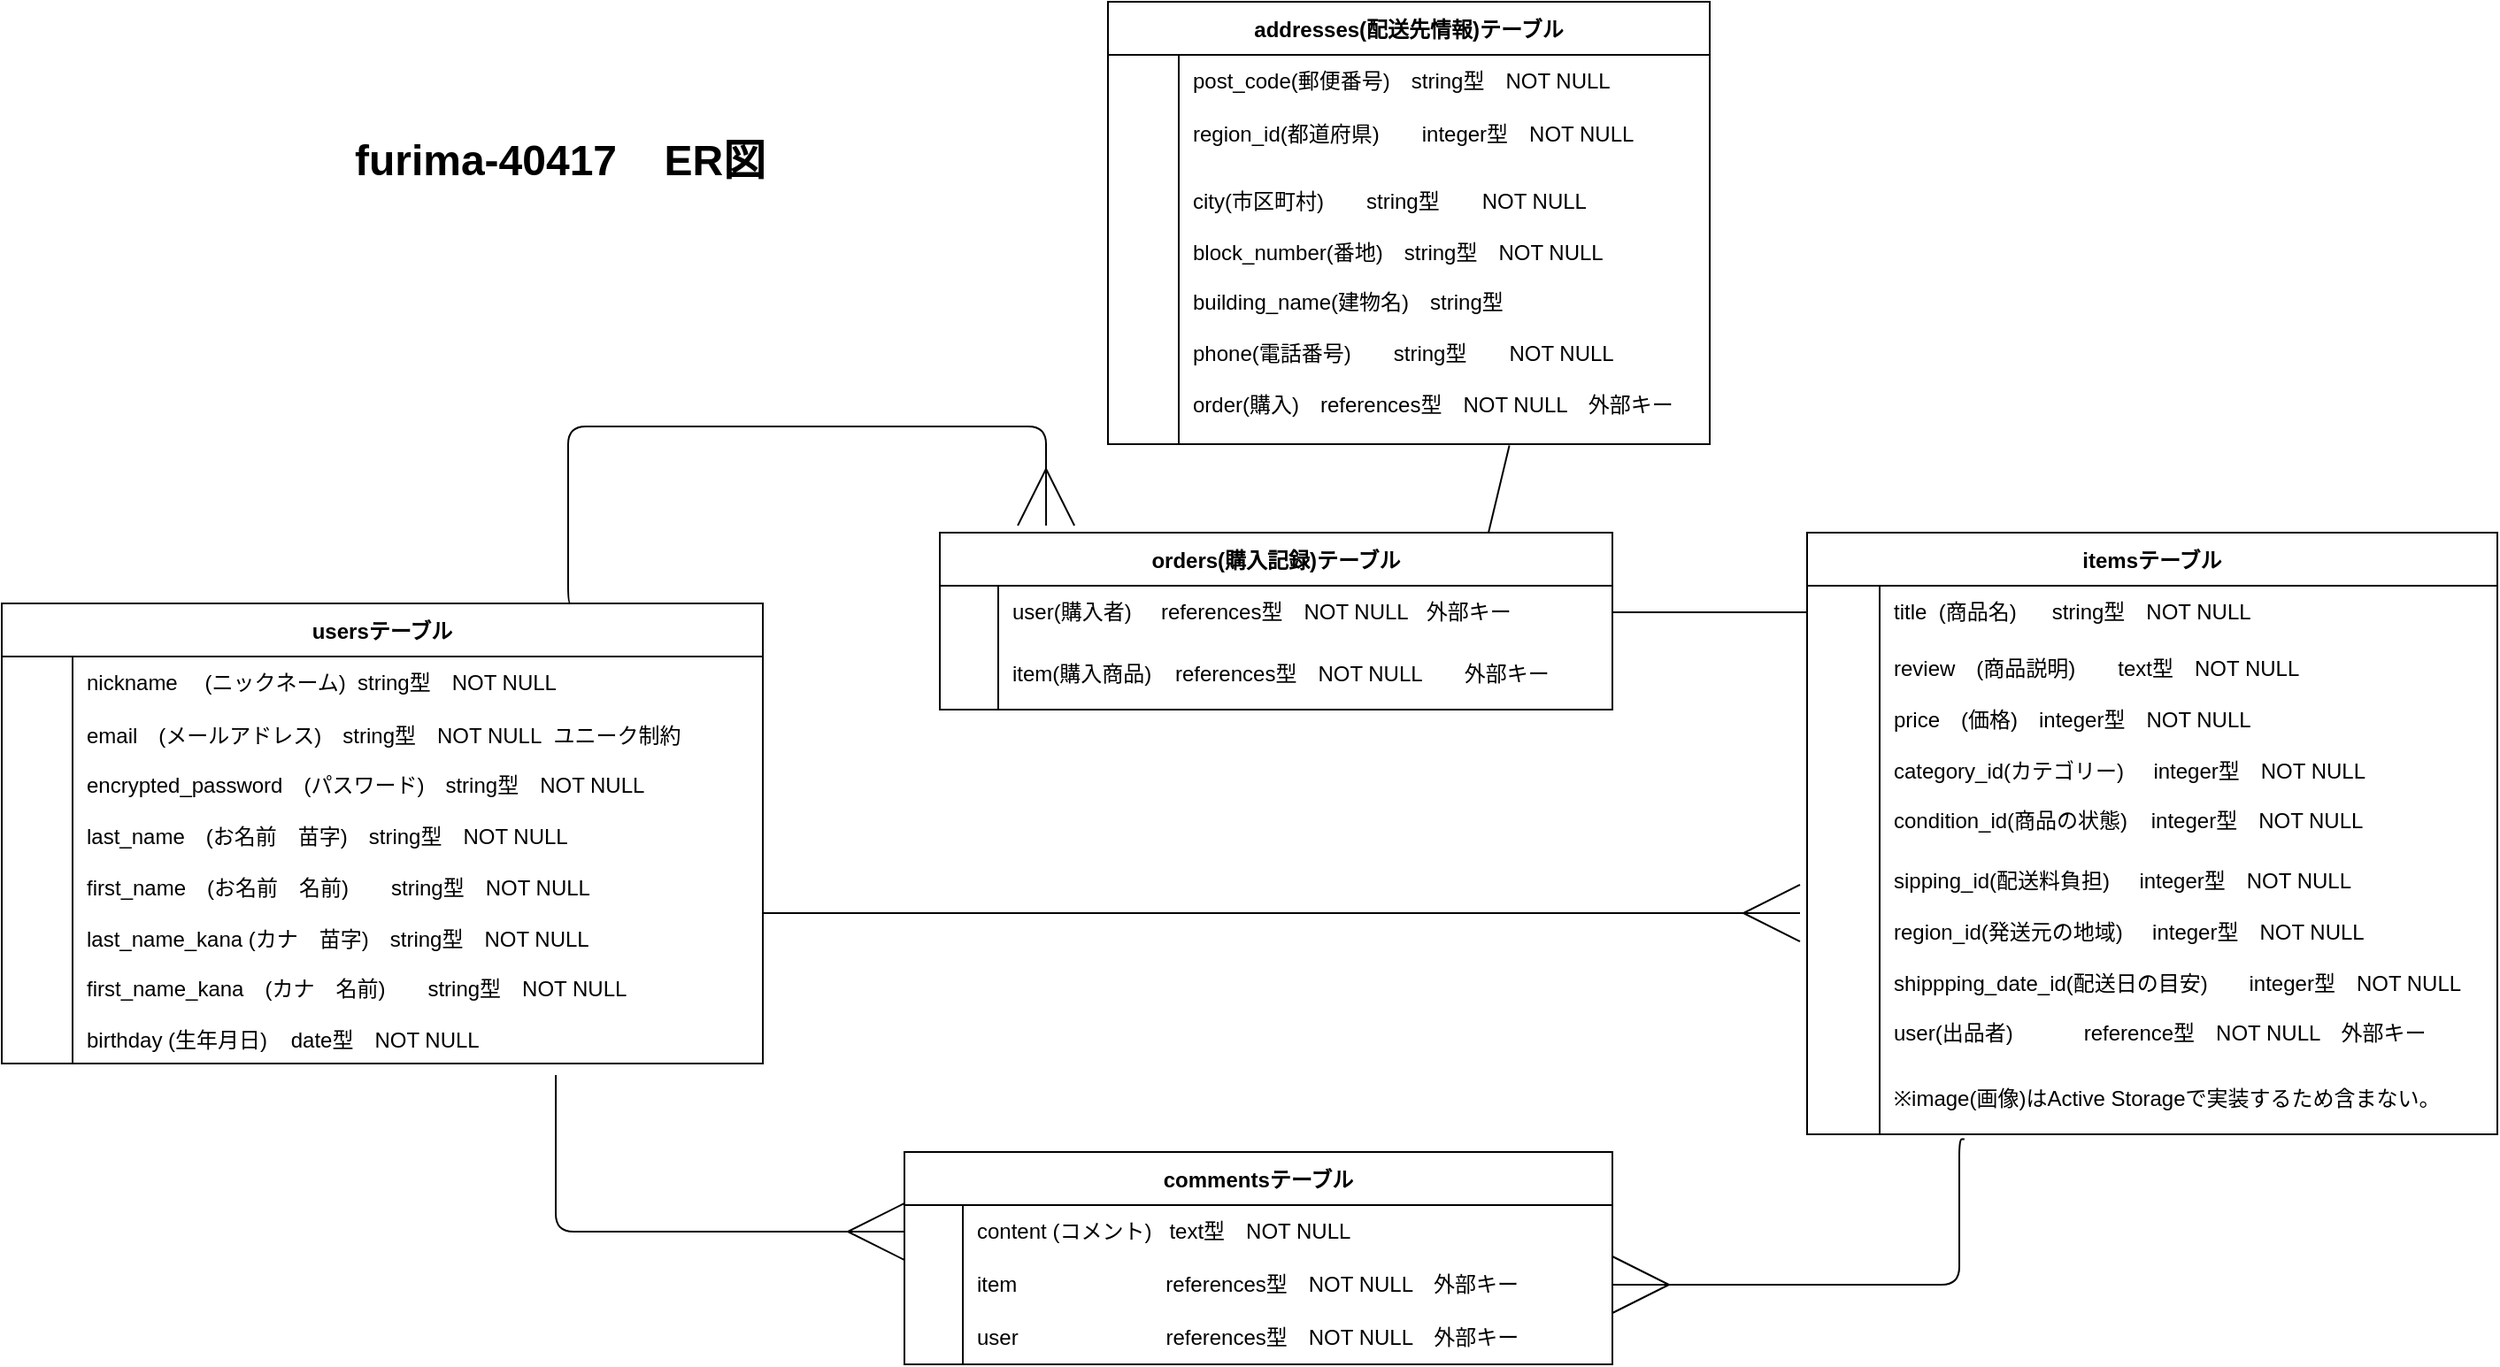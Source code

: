 <mxfile>
    <diagram id="HtUa76E6rXvnLJMpVsZm" name="ページ1">
        <mxGraphModel dx="610" dy="381" grid="1" gridSize="10" guides="1" tooltips="1" connect="1" arrows="1" fold="1" page="1" pageScale="1" pageWidth="1654" pageHeight="1169" math="0" shadow="0">
            <root>
                <mxCell id="0"/>
                <mxCell id="1" parent="0"/>
                <mxCell id="48" style="edgeStyle=orthogonalEdgeStyle;html=1;endArrow=ERmany;endFill=0;startSize=30;endSize=30;exitX=0.728;exitY=1.038;exitDx=0;exitDy=0;exitPerimeter=0;entryX=0;entryY=0.5;entryDx=0;entryDy=0;" parent="1" source="9" target="30" edge="1">
                    <mxGeometry relative="1" as="geometry">
                        <mxPoint x="280" y="740" as="sourcePoint"/>
                        <mxPoint x="480" y="930" as="targetPoint"/>
                        <Array as="points">
                            <mxPoint x="343" y="895"/>
                        </Array>
                    </mxGeometry>
                </mxCell>
                <mxCell id="2" value="usersテーブル" style="shape=table;startSize=30;container=1;collapsible=0;childLayout=tableLayout;fixedRows=1;rowLines=0;fontStyle=1;strokeColor=default;" parent="1" vertex="1">
                    <mxGeometry x="30" y="540" width="430" height="260" as="geometry"/>
                </mxCell>
                <mxCell id="3" value="" style="shape=tableRow;horizontal=0;startSize=0;swimlaneHead=0;swimlaneBody=0;top=0;left=0;bottom=0;right=0;collapsible=0;dropTarget=0;fillColor=none;points=[[0,0.5],[1,0.5]];portConstraint=eastwest;" parent="2" vertex="1">
                    <mxGeometry y="30" width="430" height="30" as="geometry"/>
                </mxCell>
                <mxCell id="4" value="" style="shape=partialRectangle;html=1;whiteSpace=wrap;connectable=0;fillColor=none;top=0;left=0;bottom=0;right=0;overflow=hidden;pointerEvents=1;" parent="3" vertex="1">
                    <mxGeometry width="40" height="30" as="geometry">
                        <mxRectangle width="40" height="30" as="alternateBounds"/>
                    </mxGeometry>
                </mxCell>
                <mxCell id="5" value="nickname　 (ニックネーム)&amp;nbsp; string型　NOT NULL" style="shape=partialRectangle;html=1;whiteSpace=wrap;connectable=0;fillColor=none;top=0;left=0;bottom=0;right=0;align=left;spacingLeft=6;overflow=hidden;" parent="3" vertex="1">
                    <mxGeometry x="40" width="390" height="30" as="geometry">
                        <mxRectangle width="390" height="30" as="alternateBounds"/>
                    </mxGeometry>
                </mxCell>
                <mxCell id="6" value="" style="shape=tableRow;horizontal=0;startSize=0;swimlaneHead=0;swimlaneBody=0;top=0;left=0;bottom=0;right=0;collapsible=0;dropTarget=0;fillColor=none;points=[[0,0.5],[1,0.5]];portConstraint=eastwest;" parent="2" vertex="1">
                    <mxGeometry y="60" width="430" height="30" as="geometry"/>
                </mxCell>
                <mxCell id="7" value="" style="shape=partialRectangle;html=1;whiteSpace=wrap;connectable=0;fillColor=none;top=0;left=0;bottom=0;right=0;overflow=hidden;" parent="6" vertex="1">
                    <mxGeometry width="40" height="30" as="geometry">
                        <mxRectangle width="40" height="30" as="alternateBounds"/>
                    </mxGeometry>
                </mxCell>
                <mxCell id="8" value="email　(メールアドレス)　string型　NOT NULL&amp;nbsp; ユニーク制約" style="shape=partialRectangle;html=1;whiteSpace=wrap;connectable=0;fillColor=none;top=0;left=0;bottom=0;right=0;align=left;spacingLeft=6;overflow=hidden;" parent="6" vertex="1">
                    <mxGeometry x="40" width="390" height="30" as="geometry">
                        <mxRectangle width="390" height="30" as="alternateBounds"/>
                    </mxGeometry>
                </mxCell>
                <mxCell id="9" value="" style="shape=tableRow;horizontal=0;startSize=0;swimlaneHead=0;swimlaneBody=0;top=0;left=0;bottom=0;right=0;collapsible=0;dropTarget=0;fillColor=none;points=[[0,0.5],[1,0.5]];portConstraint=eastwest;" parent="2" vertex="1">
                    <mxGeometry y="90" width="430" height="170" as="geometry"/>
                </mxCell>
                <mxCell id="10" value="" style="shape=partialRectangle;html=1;whiteSpace=wrap;connectable=0;fillColor=none;top=0;left=0;bottom=0;right=0;overflow=hidden;" parent="9" vertex="1">
                    <mxGeometry width="40" height="170" as="geometry">
                        <mxRectangle width="40" height="170" as="alternateBounds"/>
                    </mxGeometry>
                </mxCell>
                <mxCell id="11" value="encrypted_password　(パスワード)　string型　NOT NULL&lt;br&gt;&lt;br&gt;last_name　(お名前　苗字)　string型　NOT NULL　&lt;br&gt;&lt;br&gt;first_name　(お名前　名前)　　string型　NOT NULL&lt;br&gt;&lt;br&gt;last_name_kana (カナ　苗字)　string型　NOT NULL&lt;br&gt;&lt;br&gt;first_name_kana　(カナ　名前)　　string型　NOT NULL&lt;br&gt;&lt;br&gt;birthday (生年月日)&amp;nbsp; &amp;nbsp; date型　NOT NULL" style="shape=partialRectangle;html=1;whiteSpace=wrap;connectable=0;fillColor=none;top=0;left=0;bottom=0;right=0;align=left;spacingLeft=6;overflow=hidden;" parent="9" vertex="1">
                    <mxGeometry x="40" width="390" height="170" as="geometry">
                        <mxRectangle width="390" height="170" as="alternateBounds"/>
                    </mxGeometry>
                </mxCell>
                <mxCell id="47" style="edgeStyle=orthogonalEdgeStyle;html=1;endArrow=ERmany;endFill=0;startSize=30;endSize=30;exitX=0.228;exitY=1.068;exitDx=0;exitDy=0;exitPerimeter=0;entryX=1;entryY=0.5;entryDx=0;entryDy=0;" parent="1" source="20" target="33" edge="1">
                    <mxGeometry relative="1" as="geometry">
                        <mxPoint x="1130" y="730" as="sourcePoint"/>
                        <mxPoint x="980" y="920" as="targetPoint"/>
                        <Array as="points">
                            <mxPoint x="1136" y="925"/>
                        </Array>
                    </mxGeometry>
                </mxCell>
                <mxCell id="19" value="itemsテーブル" style="shape=table;startSize=30;container=1;collapsible=0;childLayout=tableLayout;fixedRows=1;rowLines=0;fontStyle=1;" parent="1" vertex="1">
                    <mxGeometry x="1050" y="500" width="390" height="340" as="geometry"/>
                </mxCell>
                <mxCell id="23" value="" style="shape=tableRow;horizontal=0;startSize=0;swimlaneHead=0;swimlaneBody=0;top=0;left=0;bottom=0;right=0;collapsible=0;dropTarget=0;fillColor=none;points=[[0,0.5],[1,0.5]];portConstraint=eastwest;" parent="19" vertex="1">
                    <mxGeometry y="30" width="390" height="30" as="geometry"/>
                </mxCell>
                <mxCell id="24" value="" style="shape=partialRectangle;html=1;whiteSpace=wrap;connectable=0;fillColor=none;top=0;left=0;bottom=0;right=0;overflow=hidden;" parent="23" vertex="1">
                    <mxGeometry width="41" height="30" as="geometry">
                        <mxRectangle width="41" height="30" as="alternateBounds"/>
                    </mxGeometry>
                </mxCell>
                <mxCell id="25" value="title&amp;nbsp; (商品名)&amp;nbsp; &amp;nbsp; &amp;nbsp; string型　NOT NULL" style="shape=partialRectangle;html=1;whiteSpace=wrap;connectable=0;fillColor=none;top=0;left=0;bottom=0;right=0;align=left;spacingLeft=6;overflow=hidden;" parent="23" vertex="1">
                    <mxGeometry x="41" width="349" height="30" as="geometry">
                        <mxRectangle width="349" height="30" as="alternateBounds"/>
                    </mxGeometry>
                </mxCell>
                <mxCell id="26" value="" style="shape=tableRow;horizontal=0;startSize=0;swimlaneHead=0;swimlaneBody=0;top=0;left=0;bottom=0;right=0;collapsible=0;dropTarget=0;fillColor=none;points=[[0,0.5],[1,0.5]];portConstraint=eastwest;" parent="19" vertex="1">
                    <mxGeometry y="60" width="390" height="120" as="geometry"/>
                </mxCell>
                <mxCell id="27" value="" style="shape=partialRectangle;html=1;whiteSpace=wrap;connectable=0;fillColor=none;top=0;left=0;bottom=0;right=0;overflow=hidden;" parent="26" vertex="1">
                    <mxGeometry width="41" height="120" as="geometry">
                        <mxRectangle width="41" height="120" as="alternateBounds"/>
                    </mxGeometry>
                </mxCell>
                <mxCell id="28" value="review　(商品説明)　　text型　NOT NULL&lt;br&gt;&lt;br&gt;price　(価格)　integer型　NOT NULL&lt;br&gt;&lt;br&gt;category_id(カテゴリー)&amp;nbsp; &amp;nbsp; &amp;nbsp;integer型　NOT NULL&lt;br&gt;&lt;br&gt;condition_id(商品の状態)&amp;nbsp; &amp;nbsp; integer型　NOT NULL" style="shape=partialRectangle;html=1;whiteSpace=wrap;connectable=0;fillColor=none;top=0;left=0;bottom=0;right=0;align=left;spacingLeft=6;overflow=hidden;" parent="26" vertex="1">
                    <mxGeometry x="41" width="349" height="120" as="geometry">
                        <mxRectangle width="349" height="120" as="alternateBounds"/>
                    </mxGeometry>
                </mxCell>
                <mxCell id="56" value="" style="shape=tableRow;horizontal=0;startSize=0;swimlaneHead=0;swimlaneBody=0;top=0;left=0;bottom=0;right=0;collapsible=0;dropTarget=0;fillColor=none;points=[[0,0.5],[1,0.5]];portConstraint=eastwest;" parent="19" vertex="1">
                    <mxGeometry y="180" width="390" height="120" as="geometry"/>
                </mxCell>
                <mxCell id="57" value="" style="shape=partialRectangle;html=1;whiteSpace=wrap;connectable=0;fillColor=none;top=0;left=0;bottom=0;right=0;overflow=hidden;" parent="56" vertex="1">
                    <mxGeometry width="41" height="120" as="geometry">
                        <mxRectangle width="41" height="120" as="alternateBounds"/>
                    </mxGeometry>
                </mxCell>
                <mxCell id="58" value="sipping_id(配送料負担)&amp;nbsp; &amp;nbsp; &amp;nbsp;integer型　NOT NULL&lt;br&gt;&lt;br&gt;region_id(発送元の地域)&amp;nbsp; &amp;nbsp; &amp;nbsp;integer型　NOT NULL&lt;br&gt;&lt;br&gt;shippping_date_id(配送日の目安)&amp;nbsp; &amp;nbsp; &amp;nbsp; &amp;nbsp;integer型　NOT NULL&lt;br&gt;&lt;br&gt;user(出品者)&amp;nbsp; &amp;nbsp; &amp;nbsp; &amp;nbsp; &amp;nbsp; &amp;nbsp; reference型　NOT NULL　外部キー" style="shape=partialRectangle;html=1;whiteSpace=wrap;connectable=0;fillColor=none;top=0;left=0;bottom=0;right=0;align=left;spacingLeft=6;overflow=hidden;" parent="56" vertex="1">
                    <mxGeometry x="41" width="349" height="120" as="geometry">
                        <mxRectangle width="349" height="120" as="alternateBounds"/>
                    </mxGeometry>
                </mxCell>
                <mxCell id="20" value="" style="shape=tableRow;horizontal=0;startSize=0;swimlaneHead=0;swimlaneBody=0;top=0;left=0;bottom=0;right=0;collapsible=0;dropTarget=0;fillColor=none;points=[[0,0.5],[1,0.5]];portConstraint=eastwest;" parent="19" vertex="1">
                    <mxGeometry y="300" width="390" height="40" as="geometry"/>
                </mxCell>
                <mxCell id="21" value="" style="shape=partialRectangle;html=1;whiteSpace=wrap;connectable=0;fillColor=none;top=0;left=0;bottom=0;right=0;overflow=hidden;pointerEvents=1;" parent="20" vertex="1">
                    <mxGeometry width="41" height="40" as="geometry">
                        <mxRectangle width="41" height="40" as="alternateBounds"/>
                    </mxGeometry>
                </mxCell>
                <mxCell id="22" value="※image(画像)はActive Storageで実装するため含まない。&amp;nbsp;&amp;nbsp;" style="shape=partialRectangle;html=1;whiteSpace=wrap;connectable=0;fillColor=none;top=0;left=0;bottom=0;right=0;align=left;spacingLeft=6;overflow=hidden;" parent="20" vertex="1">
                    <mxGeometry x="41" width="349" height="40" as="geometry">
                        <mxRectangle width="349" height="40" as="alternateBounds"/>
                    </mxGeometry>
                </mxCell>
                <mxCell id="29" value="commentsテーブル" style="shape=table;startSize=30;container=1;collapsible=0;childLayout=tableLayout;fixedRows=1;rowLines=0;fontStyle=1;" parent="1" vertex="1">
                    <mxGeometry x="540" y="850" width="400" height="120" as="geometry"/>
                </mxCell>
                <mxCell id="30" value="" style="shape=tableRow;horizontal=0;startSize=0;swimlaneHead=0;swimlaneBody=0;top=0;left=0;bottom=0;right=0;collapsible=0;dropTarget=0;fillColor=none;points=[[0,0.5],[1,0.5]];portConstraint=eastwest;" parent="29" vertex="1">
                    <mxGeometry y="30" width="400" height="30" as="geometry"/>
                </mxCell>
                <mxCell id="31" value="" style="shape=partialRectangle;html=1;whiteSpace=wrap;connectable=0;fillColor=none;top=0;left=0;bottom=0;right=0;overflow=hidden;pointerEvents=1;" parent="30" vertex="1">
                    <mxGeometry width="33" height="30" as="geometry">
                        <mxRectangle width="33" height="30" as="alternateBounds"/>
                    </mxGeometry>
                </mxCell>
                <mxCell id="32" value="content (コメント)&amp;nbsp; &amp;nbsp;text型　NOT NULL" style="shape=partialRectangle;html=1;whiteSpace=wrap;connectable=0;fillColor=none;top=0;left=0;bottom=0;right=0;align=left;spacingLeft=6;overflow=hidden;" parent="30" vertex="1">
                    <mxGeometry x="33" width="367" height="30" as="geometry">
                        <mxRectangle width="367" height="30" as="alternateBounds"/>
                    </mxGeometry>
                </mxCell>
                <mxCell id="33" value="" style="shape=tableRow;horizontal=0;startSize=0;swimlaneHead=0;swimlaneBody=0;top=0;left=0;bottom=0;right=0;collapsible=0;dropTarget=0;fillColor=none;points=[[0,0.5],[1,0.5]];portConstraint=eastwest;" parent="29" vertex="1">
                    <mxGeometry y="60" width="400" height="30" as="geometry"/>
                </mxCell>
                <mxCell id="34" value="" style="shape=partialRectangle;html=1;whiteSpace=wrap;connectable=0;fillColor=none;top=0;left=0;bottom=0;right=0;overflow=hidden;" parent="33" vertex="1">
                    <mxGeometry width="33" height="30" as="geometry">
                        <mxRectangle width="33" height="30" as="alternateBounds"/>
                    </mxGeometry>
                </mxCell>
                <mxCell id="35" value="item　　　　　　　references型　NOT NULL　外部キー" style="shape=partialRectangle;html=1;whiteSpace=wrap;connectable=0;fillColor=none;top=0;left=0;bottom=0;right=0;align=left;spacingLeft=6;overflow=hidden;" parent="33" vertex="1">
                    <mxGeometry x="33" width="367" height="30" as="geometry">
                        <mxRectangle width="367" height="30" as="alternateBounds"/>
                    </mxGeometry>
                </mxCell>
                <mxCell id="36" value="" style="shape=tableRow;horizontal=0;startSize=0;swimlaneHead=0;swimlaneBody=0;top=0;left=0;bottom=0;right=0;collapsible=0;dropTarget=0;fillColor=none;points=[[0,0.5],[1,0.5]];portConstraint=eastwest;" parent="29" vertex="1">
                    <mxGeometry y="90" width="400" height="30" as="geometry"/>
                </mxCell>
                <mxCell id="37" value="" style="shape=partialRectangle;html=1;whiteSpace=wrap;connectable=0;fillColor=none;top=0;left=0;bottom=0;right=0;overflow=hidden;" parent="36" vertex="1">
                    <mxGeometry width="33" height="30" as="geometry">
                        <mxRectangle width="33" height="30" as="alternateBounds"/>
                    </mxGeometry>
                </mxCell>
                <mxCell id="38" value="user&amp;nbsp; &amp;nbsp; &amp;nbsp; &amp;nbsp; &amp;nbsp; &amp;nbsp; &amp;nbsp; &amp;nbsp; &amp;nbsp; &amp;nbsp; &amp;nbsp; &amp;nbsp; &amp;nbsp;references型　NOT NULL　外部キー" style="shape=partialRectangle;html=1;whiteSpace=wrap;connectable=0;fillColor=none;top=0;left=0;bottom=0;right=0;align=left;spacingLeft=6;overflow=hidden;" parent="36" vertex="1">
                    <mxGeometry x="33" width="367" height="30" as="geometry">
                        <mxRectangle width="367" height="30" as="alternateBounds"/>
                    </mxGeometry>
                </mxCell>
                <mxCell id="49" value="orders(購入記録)テーブル" style="shape=table;startSize=30;container=1;collapsible=0;childLayout=tableLayout;fixedRows=1;rowLines=0;fontStyle=1;" parent="1" vertex="1">
                    <mxGeometry x="560" y="500" width="380" height="100" as="geometry"/>
                </mxCell>
                <mxCell id="50" value="" style="shape=tableRow;horizontal=0;startSize=0;swimlaneHead=0;swimlaneBody=0;top=0;left=0;bottom=0;right=0;collapsible=0;dropTarget=0;fillColor=none;points=[[0,0.5],[1,0.5]];portConstraint=eastwest;" parent="49" vertex="1">
                    <mxGeometry y="30" width="380" height="30" as="geometry"/>
                </mxCell>
                <mxCell id="51" value="" style="shape=partialRectangle;html=1;whiteSpace=wrap;connectable=0;fillColor=none;top=0;left=0;bottom=0;right=0;overflow=hidden;pointerEvents=1;" parent="50" vertex="1">
                    <mxGeometry width="33" height="30" as="geometry">
                        <mxRectangle width="33" height="30" as="alternateBounds"/>
                    </mxGeometry>
                </mxCell>
                <mxCell id="52" value="user(購入者)&amp;nbsp; &amp;nbsp; &amp;nbsp;references型　NOT NULL&amp;nbsp; &amp;nbsp;外部キー" style="shape=partialRectangle;html=1;whiteSpace=wrap;connectable=0;fillColor=none;top=0;left=0;bottom=0;right=0;align=left;spacingLeft=6;overflow=hidden;" parent="50" vertex="1">
                    <mxGeometry x="33" width="347" height="30" as="geometry">
                        <mxRectangle width="347" height="30" as="alternateBounds"/>
                    </mxGeometry>
                </mxCell>
                <mxCell id="53" value="" style="shape=tableRow;horizontal=0;startSize=0;swimlaneHead=0;swimlaneBody=0;top=0;left=0;bottom=0;right=0;collapsible=0;dropTarget=0;fillColor=none;points=[[0,0.5],[1,0.5]];portConstraint=eastwest;" parent="49" vertex="1">
                    <mxGeometry y="60" width="380" height="40" as="geometry"/>
                </mxCell>
                <mxCell id="54" value="" style="shape=partialRectangle;html=1;whiteSpace=wrap;connectable=0;fillColor=none;top=0;left=0;bottom=0;right=0;overflow=hidden;" parent="53" vertex="1">
                    <mxGeometry width="33" height="40" as="geometry">
                        <mxRectangle width="33" height="40" as="alternateBounds"/>
                    </mxGeometry>
                </mxCell>
                <mxCell id="55" value="item(購入商品)&amp;nbsp; &amp;nbsp; references型　NOT NULL　　外部キー" style="shape=partialRectangle;html=1;whiteSpace=wrap;connectable=0;fillColor=none;top=0;left=0;bottom=0;right=0;align=left;spacingLeft=6;overflow=hidden;" parent="53" vertex="1">
                    <mxGeometry x="33" width="347" height="40" as="geometry">
                        <mxRectangle width="347" height="40" as="alternateBounds"/>
                    </mxGeometry>
                </mxCell>
                <mxCell id="63" value="furima-40417&amp;nbsp; &amp;nbsp; ER図" style="text;strokeColor=none;fillColor=none;html=1;fontSize=24;fontStyle=1;verticalAlign=middle;align=center;" parent="1" vertex="1">
                    <mxGeometry x="180" y="270" width="330" height="40" as="geometry"/>
                </mxCell>
                <mxCell id="64" style="edgeStyle=orthogonalEdgeStyle;html=1;endArrow=ERmany;endFill=0;startSize=30;endSize=30;exitX=1;exitY=0.5;exitDx=0;exitDy=0;" parent="1" source="9" edge="1">
                    <mxGeometry relative="1" as="geometry">
                        <mxPoint x="400" y="290" as="sourcePoint"/>
                        <mxPoint x="1046" y="715" as="targetPoint"/>
                        <Array as="points">
                            <mxPoint x="1010" y="715"/>
                            <mxPoint x="1010" y="715"/>
                        </Array>
                    </mxGeometry>
                </mxCell>
                <mxCell id="65" value="" style="endArrow=none;html=1;startSize=30;endSize=30;exitX=1;exitY=0.5;exitDx=0;exitDy=0;entryX=0;entryY=0.5;entryDx=0;entryDy=0;" parent="1" source="50" target="23" edge="1">
                    <mxGeometry width="50" height="50" relative="1" as="geometry">
                        <mxPoint x="940" y="460" as="sourcePoint"/>
                        <mxPoint x="1100" y="380" as="targetPoint"/>
                    </mxGeometry>
                </mxCell>
                <mxCell id="66" value="addresses(配送先情報)テーブル" style="shape=table;startSize=30;container=1;collapsible=0;childLayout=tableLayout;fixedRows=1;rowLines=0;fontStyle=1;strokeColor=default;" parent="1" vertex="1">
                    <mxGeometry x="655" y="200" width="340" height="250" as="geometry"/>
                </mxCell>
                <mxCell id="67" value="" style="shape=tableRow;horizontal=0;startSize=0;swimlaneHead=0;swimlaneBody=0;top=0;left=0;bottom=0;right=0;collapsible=0;dropTarget=0;fillColor=none;points=[[0,0.5],[1,0.5]];portConstraint=eastwest;strokeColor=default;" parent="66" vertex="1">
                    <mxGeometry y="30" width="340" height="30" as="geometry"/>
                </mxCell>
                <mxCell id="68" value="" style="shape=partialRectangle;html=1;whiteSpace=wrap;connectable=0;fillColor=none;top=0;left=0;bottom=0;right=0;overflow=hidden;pointerEvents=1;strokeColor=default;" parent="67" vertex="1">
                    <mxGeometry width="40" height="30" as="geometry">
                        <mxRectangle width="40" height="30" as="alternateBounds"/>
                    </mxGeometry>
                </mxCell>
                <mxCell id="69" value="post_code(郵便番号)　string型　NOT NULL" style="shape=partialRectangle;html=1;whiteSpace=wrap;connectable=0;fillColor=none;top=0;left=0;bottom=0;right=0;align=left;spacingLeft=6;overflow=hidden;strokeColor=default;" parent="67" vertex="1">
                    <mxGeometry x="40" width="300" height="30" as="geometry">
                        <mxRectangle width="300" height="30" as="alternateBounds"/>
                    </mxGeometry>
                </mxCell>
                <mxCell id="70" value="" style="shape=tableRow;horizontal=0;startSize=0;swimlaneHead=0;swimlaneBody=0;top=0;left=0;bottom=0;right=0;collapsible=0;dropTarget=0;fillColor=none;points=[[0,0.5],[1,0.5]];portConstraint=eastwest;strokeColor=default;" parent="66" vertex="1">
                    <mxGeometry y="60" width="340" height="30" as="geometry"/>
                </mxCell>
                <mxCell id="71" value="" style="shape=partialRectangle;html=1;whiteSpace=wrap;connectable=0;fillColor=none;top=0;left=0;bottom=0;right=0;overflow=hidden;strokeColor=default;" parent="70" vertex="1">
                    <mxGeometry width="40" height="30" as="geometry">
                        <mxRectangle width="40" height="30" as="alternateBounds"/>
                    </mxGeometry>
                </mxCell>
                <mxCell id="72" value="region_id(都道府県)　　integer型　NOT NULL" style="shape=partialRectangle;html=1;whiteSpace=wrap;connectable=0;fillColor=none;top=0;left=0;bottom=0;right=0;align=left;spacingLeft=6;overflow=hidden;strokeColor=default;" parent="70" vertex="1">
                    <mxGeometry x="40" width="300" height="30" as="geometry">
                        <mxRectangle width="300" height="30" as="alternateBounds"/>
                    </mxGeometry>
                </mxCell>
                <mxCell id="73" value="" style="shape=tableRow;horizontal=0;startSize=0;swimlaneHead=0;swimlaneBody=0;top=0;left=0;bottom=0;right=0;collapsible=0;dropTarget=0;fillColor=none;points=[[0,0.5],[1,0.5]];portConstraint=eastwest;strokeColor=default;" parent="66" vertex="1">
                    <mxGeometry y="90" width="340" height="160" as="geometry"/>
                </mxCell>
                <mxCell id="74" value="" style="shape=partialRectangle;html=1;whiteSpace=wrap;connectable=0;fillColor=none;top=0;left=0;bottom=0;right=0;overflow=hidden;strokeColor=default;" parent="73" vertex="1">
                    <mxGeometry width="40" height="160" as="geometry">
                        <mxRectangle width="40" height="160" as="alternateBounds"/>
                    </mxGeometry>
                </mxCell>
                <mxCell id="75" value="city(市区町村)　　string型　　NOT NULL&lt;br&gt;&lt;br&gt;block_number(番地)　string型　NOT NULL&lt;br&gt;&lt;br&gt;building_name(建物名)　string型&lt;br&gt;&lt;br&gt;phone(電話番号)　　string型　　NOT NULL&lt;br&gt;&lt;br&gt;order(購入)　references型　NOT NULL　外部キー" style="shape=partialRectangle;html=1;whiteSpace=wrap;connectable=0;fillColor=none;top=0;left=0;bottom=0;right=0;align=left;spacingLeft=6;overflow=hidden;strokeColor=default;" parent="73" vertex="1">
                    <mxGeometry x="40" width="300" height="160" as="geometry">
                        <mxRectangle width="300" height="160" as="alternateBounds"/>
                    </mxGeometry>
                </mxCell>
                <mxCell id="76" value="" style="endArrow=none;html=1;startSize=30;endSize=30;entryX=0.667;entryY=1.005;entryDx=0;entryDy=0;entryPerimeter=0;" parent="1" target="73" edge="1">
                    <mxGeometry width="50" height="50" relative="1" as="geometry">
                        <mxPoint x="870" y="500" as="sourcePoint"/>
                        <mxPoint x="880" y="440" as="targetPoint"/>
                        <Array as="points"/>
                    </mxGeometry>
                </mxCell>
                <mxCell id="77" style="edgeStyle=orthogonalEdgeStyle;html=1;endArrow=ERmany;endFill=0;startSize=30;endSize=30;exitX=0.75;exitY=0;exitDx=0;exitDy=0;entryX=0.158;entryY=-0.04;entryDx=0;entryDy=0;entryPerimeter=0;" parent="1" source="2" target="49" edge="1">
                    <mxGeometry relative="1" as="geometry">
                        <mxPoint x="350" y="530" as="sourcePoint"/>
                        <mxPoint x="500" y="430" as="targetPoint"/>
                        <Array as="points">
                            <mxPoint x="350" y="540"/>
                            <mxPoint x="350" y="440"/>
                            <mxPoint x="620" y="440"/>
                        </Array>
                    </mxGeometry>
                </mxCell>
            </root>
        </mxGraphModel>
    </diagram>
</mxfile>